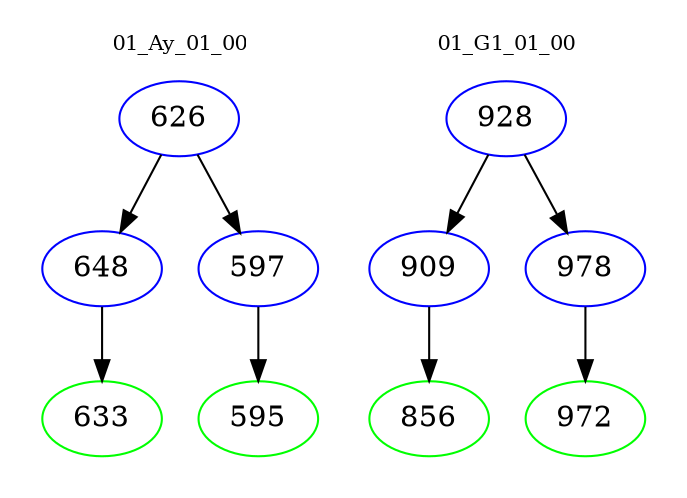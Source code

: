 digraph{
subgraph cluster_0 {
color = white
label = "01_Ay_01_00";
fontsize=10;
T0_626 [label="626", color="blue"]
T0_626 -> T0_648 [color="black"]
T0_648 [label="648", color="blue"]
T0_648 -> T0_633 [color="black"]
T0_633 [label="633", color="green"]
T0_626 -> T0_597 [color="black"]
T0_597 [label="597", color="blue"]
T0_597 -> T0_595 [color="black"]
T0_595 [label="595", color="green"]
}
subgraph cluster_1 {
color = white
label = "01_G1_01_00";
fontsize=10;
T1_928 [label="928", color="blue"]
T1_928 -> T1_909 [color="black"]
T1_909 [label="909", color="blue"]
T1_909 -> T1_856 [color="black"]
T1_856 [label="856", color="green"]
T1_928 -> T1_978 [color="black"]
T1_978 [label="978", color="blue"]
T1_978 -> T1_972 [color="black"]
T1_972 [label="972", color="green"]
}
}
